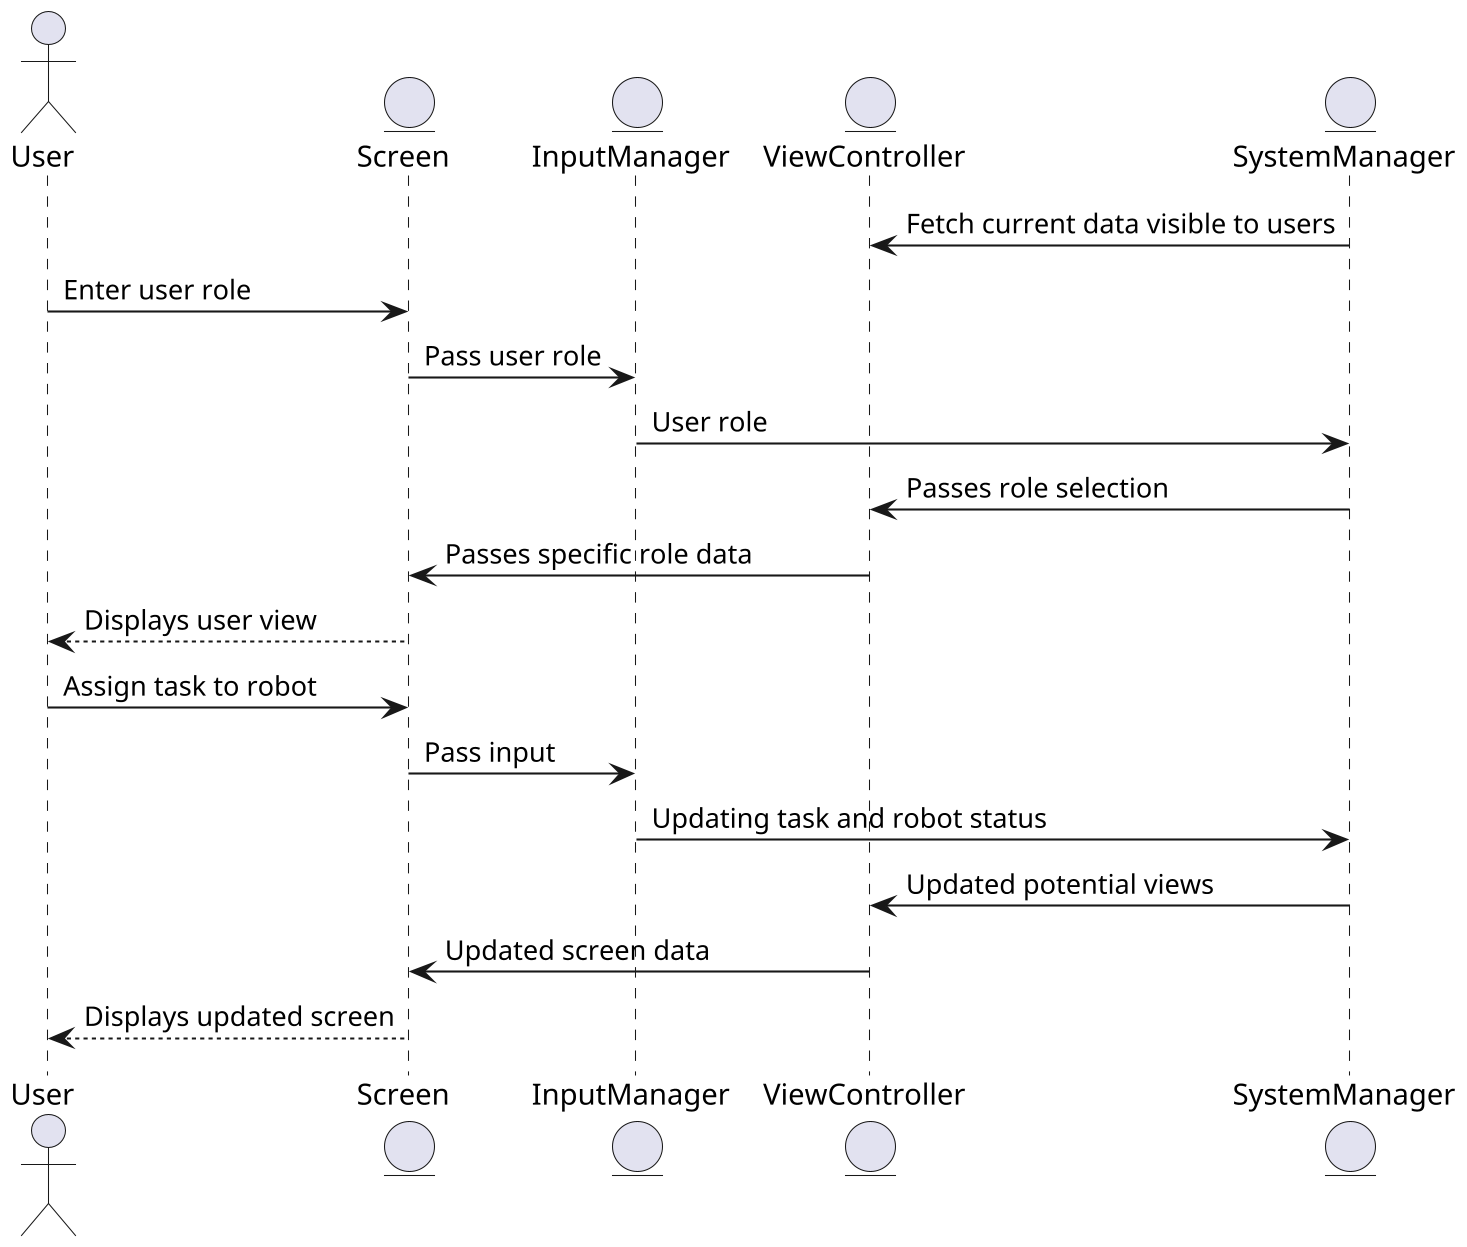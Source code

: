 @startuml AssignTasksSD
skinparam dpi 200
skinparam DefaultFontName Inconsolata

' Defines all participants (actors and entities)
actor User
entity Screen
entity InputManager
entity ViewController
entity SystemManager

' Sequence flow of user selecting role and getting specific display
SystemManager -> ViewController : Fetch current data visible to users
User -> Screen : Enter user role
Screen -> InputManager : Pass user role
InputManager -> SystemManager : User role
SystemManager -> ViewController : Passes role selection
ViewController -> Screen : Passes specific role data
Screen --> User : Displays user view

' Sequence flow for assigning cleaning tasks
' Note: not all users would be able to accomplish this
' because the screen simply wouldn't display the option
User -> Screen : Assign task to robot
Screen -> InputManager : Pass input
InputManager -> SystemManager : Updating task and robot status
SystemManager -> ViewController : Updated potential views
ViewController -> Screen : Updated screen data
Screen --> User : Displays updated screen

@enduml